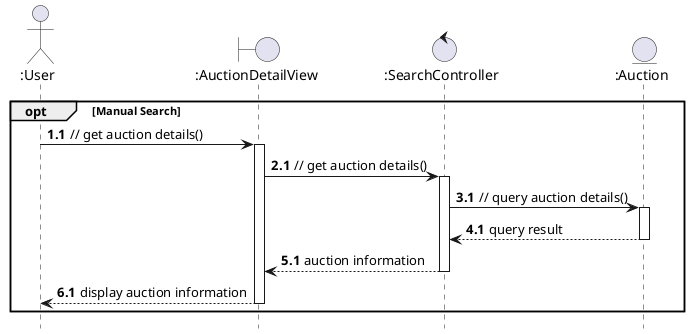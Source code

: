 @startuml
hide footbox

actor ":User" as User
boundary ":AuctionDetailView" as AuctionView
control ":SearchController" as SearchController
entity ":Auction" as Auction

autonumber

opt Manual Search
  autonumber 1.1
    User -> AuctionView: // get auction details()
    autonumber inc A
    activate AuctionView
      AuctionView -> SearchController: // get auction details()
      autonumber inc A
      activate SearchController
        SearchController -> Auction: // query auction details()
          autonumber inc A
          activate Auction
            Auction --> SearchController: query result
            autonumber inc A
          deactivate Auction
        SearchController --> AuctionView: auction information
        autonumber inc A
      deactivate SearchController
      AuctionView --> User: display auction information
      autonumber inc A
    deactivate AuctionView
end

@enduml